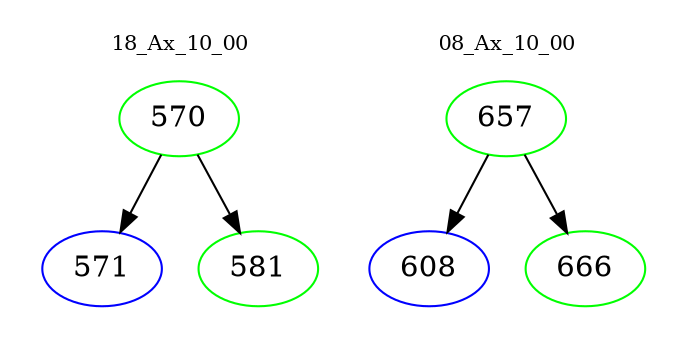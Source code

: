 digraph{
subgraph cluster_0 {
color = white
label = "18_Ax_10_00";
fontsize=10;
T0_570 [label="570", color="green"]
T0_570 -> T0_571 [color="black"]
T0_571 [label="571", color="blue"]
T0_570 -> T0_581 [color="black"]
T0_581 [label="581", color="green"]
}
subgraph cluster_1 {
color = white
label = "08_Ax_10_00";
fontsize=10;
T1_657 [label="657", color="green"]
T1_657 -> T1_608 [color="black"]
T1_608 [label="608", color="blue"]
T1_657 -> T1_666 [color="black"]
T1_666 [label="666", color="green"]
}
}
